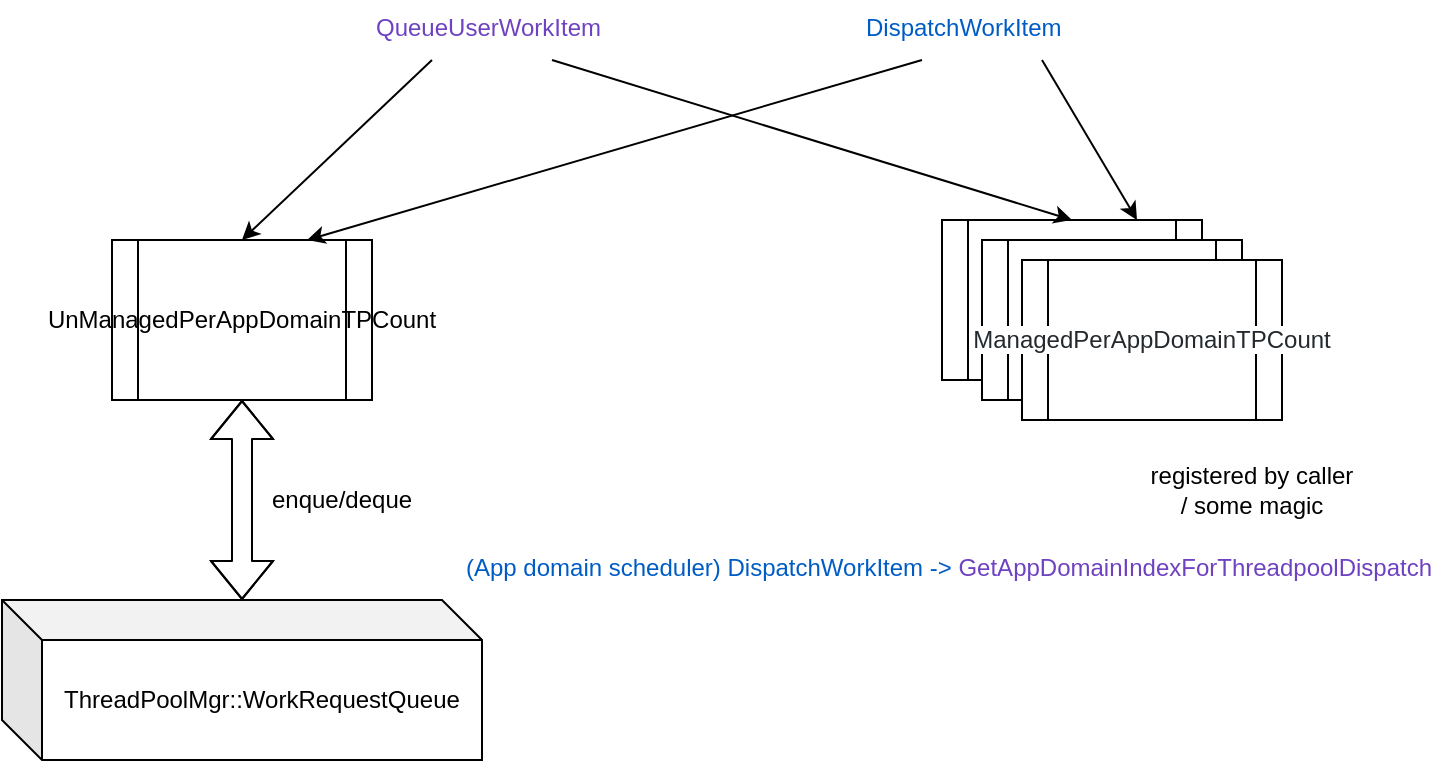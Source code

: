 <mxfile version="14.4.7" type="github"><diagram id="73Gw25ZXUqQF6u3Vl72K" name="Page-1"><mxGraphModel dx="1422" dy="876" grid="1" gridSize="10" guides="1" tooltips="1" connect="1" arrows="1" fold="1" page="1" pageScale="1" pageWidth="850" pageHeight="1100" math="0" shadow="0"><root><mxCell id="0"/><mxCell id="1" parent="0"/><mxCell id="fnP-LuOPRMu8vFaQtSWG-2" value="UnManagedPerAppDomainTPCount" style="shape=process;whiteSpace=wrap;html=1;backgroundOutline=1;" vertex="1" parent="1"><mxGeometry x="155" y="270" width="130" height="80" as="geometry"/></mxCell><mxCell id="fnP-LuOPRMu8vFaQtSWG-3" value="" style="shape=process;whiteSpace=wrap;html=1;backgroundOutline=1;" vertex="1" parent="1"><mxGeometry x="570" y="260" width="130" height="80" as="geometry"/></mxCell><mxCell id="fnP-LuOPRMu8vFaQtSWG-7" style="orthogonalLoop=1;jettySize=auto;html=1;exitX=0.25;exitY=1;exitDx=0;exitDy=0;entryX=0.5;entryY=0;entryDx=0;entryDy=0;rounded=0;" edge="1" parent="1" source="fnP-LuOPRMu8vFaQtSWG-4" target="fnP-LuOPRMu8vFaQtSWG-2"><mxGeometry relative="1" as="geometry"/></mxCell><mxCell id="fnP-LuOPRMu8vFaQtSWG-15" style="rounded=0;orthogonalLoop=1;jettySize=auto;html=1;exitX=0.75;exitY=1;exitDx=0;exitDy=0;entryX=0.5;entryY=0;entryDx=0;entryDy=0;startArrow=none;startFill=0;" edge="1" parent="1" source="fnP-LuOPRMu8vFaQtSWG-4" target="fnP-LuOPRMu8vFaQtSWG-3"><mxGeometry relative="1" as="geometry"/></mxCell><mxCell id="fnP-LuOPRMu8vFaQtSWG-4" value="&lt;span style=&quot;color: rgb(111, 66, 193); font-size: 12px; font-style: normal; font-weight: 400; letter-spacing: normal; text-indent: 0px; text-transform: none; word-spacing: 0px; background-color: rgb(255, 255, 255); display: inline; float: none;&quot;&gt;QueueUserWorkItem&lt;/span&gt;" style="text;whiteSpace=wrap;html=1;" vertex="1" parent="1"><mxGeometry x="285" y="150" width="120" height="30" as="geometry"/></mxCell><mxCell id="fnP-LuOPRMu8vFaQtSWG-8" value="" style="shape=process;whiteSpace=wrap;html=1;backgroundOutline=1;" vertex="1" parent="1"><mxGeometry x="590" y="270" width="130" height="80" as="geometry"/></mxCell><mxCell id="fnP-LuOPRMu8vFaQtSWG-9" value="&lt;span style=&quot;color: rgb(36 , 41 , 46) ; font-family: , &amp;#34;consolas&amp;#34; , &amp;#34;liberation mono&amp;#34; , &amp;#34;menlo&amp;#34; , monospace ; background-color: rgb(255 , 255 , 255)&quot;&gt;ManagedPerAppDomainTPCount&lt;/span&gt;" style="shape=process;whiteSpace=wrap;html=1;backgroundOutline=1;" vertex="1" parent="1"><mxGeometry x="610" y="280" width="130" height="80" as="geometry"/></mxCell><mxCell id="fnP-LuOPRMu8vFaQtSWG-10" value="ThreadPoolMgr::WorkRequestQueue" style="shape=cube;whiteSpace=wrap;html=1;boundedLbl=1;backgroundOutline=1;darkOpacity=0.05;darkOpacity2=0.1;" vertex="1" parent="1"><mxGeometry x="100" y="450" width="240" height="80" as="geometry"/></mxCell><mxCell id="fnP-LuOPRMu8vFaQtSWG-12" value="enque/deque" style="text;html=1;strokeColor=none;fillColor=none;align=center;verticalAlign=middle;whiteSpace=wrap;rounded=0;" vertex="1" parent="1"><mxGeometry x="250" y="390" width="40" height="20" as="geometry"/></mxCell><mxCell id="fnP-LuOPRMu8vFaQtSWG-14" value="registered by caller / some magic" style="text;html=1;strokeColor=none;fillColor=none;align=center;verticalAlign=middle;whiteSpace=wrap;rounded=0;" vertex="1" parent="1"><mxGeometry x="670" y="380" width="110" height="30" as="geometry"/></mxCell><mxCell id="fnP-LuOPRMu8vFaQtSWG-17" style="edgeStyle=none;rounded=0;orthogonalLoop=1;jettySize=auto;html=1;exitX=0.75;exitY=1;exitDx=0;exitDy=0;entryX=0.75;entryY=0;entryDx=0;entryDy=0;startArrow=none;startFill=0;" edge="1" parent="1" source="fnP-LuOPRMu8vFaQtSWG-16" target="fnP-LuOPRMu8vFaQtSWG-3"><mxGeometry relative="1" as="geometry"/></mxCell><mxCell id="fnP-LuOPRMu8vFaQtSWG-18" style="edgeStyle=none;rounded=0;orthogonalLoop=1;jettySize=auto;html=1;exitX=0.25;exitY=1;exitDx=0;exitDy=0;entryX=0.75;entryY=0;entryDx=0;entryDy=0;startArrow=none;startFill=0;" edge="1" parent="1" source="fnP-LuOPRMu8vFaQtSWG-16" target="fnP-LuOPRMu8vFaQtSWG-2"><mxGeometry relative="1" as="geometry"/></mxCell><mxCell id="fnP-LuOPRMu8vFaQtSWG-16" value="&lt;span style=&quot;color: rgb(0, 92, 197); font-size: 12px; font-style: normal; font-weight: 400; letter-spacing: normal; text-indent: 0px; text-transform: none; word-spacing: 0px; background-color: rgb(255, 255, 255); display: inline; float: none;&quot;&gt;DispatchWorkItem&lt;/span&gt;" style="text;whiteSpace=wrap;html=1;" vertex="1" parent="1"><mxGeometry x="530" y="150" width="120" height="30" as="geometry"/></mxCell><mxCell id="fnP-LuOPRMu8vFaQtSWG-23" value="" style="shape=flexArrow;endArrow=classic;startArrow=classic;html=1;entryX=0.5;entryY=1;entryDx=0;entryDy=0;" edge="1" parent="1" source="fnP-LuOPRMu8vFaQtSWG-10" target="fnP-LuOPRMu8vFaQtSWG-2"><mxGeometry width="50" height="50" relative="1" as="geometry"><mxPoint x="170" y="410" as="sourcePoint"/><mxPoint x="220" y="360" as="targetPoint"/><Array as="points"><mxPoint x="220" y="410"/></Array></mxGeometry></mxCell><mxCell id="fnP-LuOPRMu8vFaQtSWG-24" value="&lt;span style=&quot;color: rgb(111 , 66 , 193) ; font-size: 12px ; font-style: normal ; font-weight: 400 ; letter-spacing: normal ; text-indent: 0px ; text-transform: none ; word-spacing: 0px ; background-color: rgb(255 , 255 , 255) ; display: inline ; float: none&quot;&gt;&lt;span style=&quot;color: rgb(0 , 92 , 197)&quot;&gt;(App domain scheduler) DispatchWorkItem -&amp;gt;&amp;nbsp;&lt;/span&gt;GetAppDomainIndexForThreadpoolDispatch&lt;/span&gt;" style="text;whiteSpace=wrap;html=1;" vertex="1" parent="1"><mxGeometry x="330" y="420" width="490" height="30" as="geometry"/></mxCell></root></mxGraphModel></diagram></mxfile>